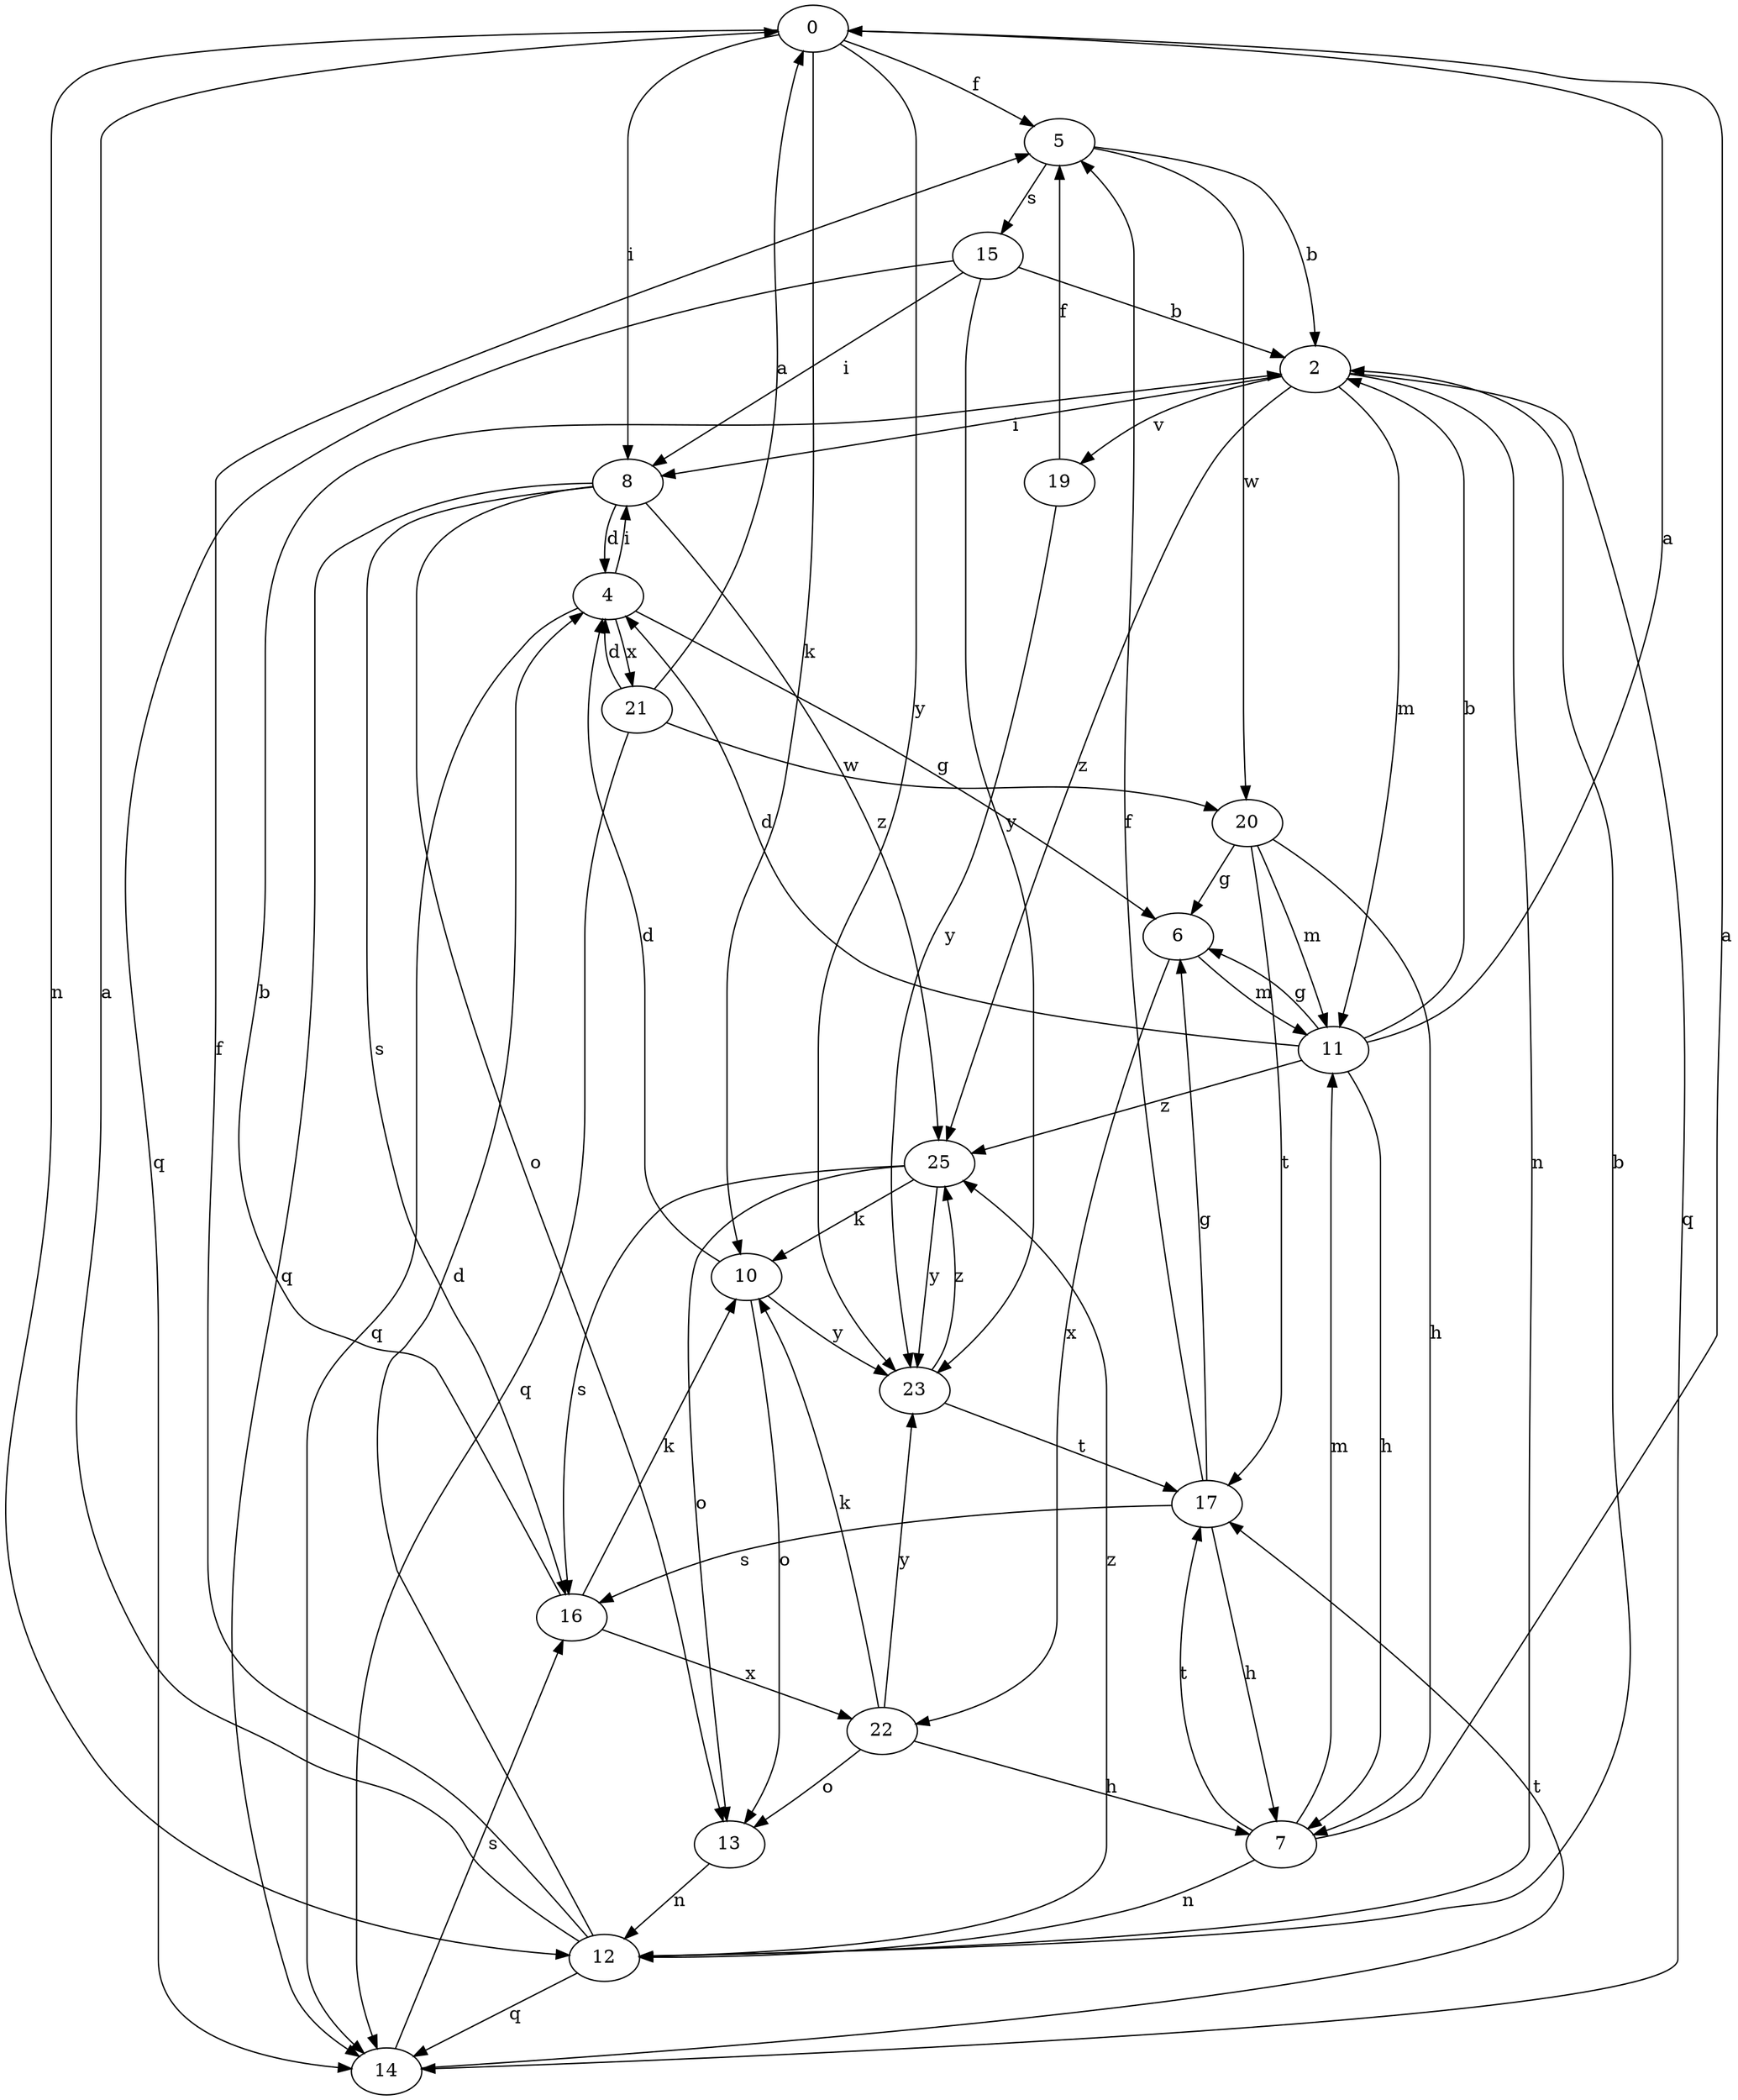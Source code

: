 strict digraph  {
0;
2;
4;
5;
6;
7;
8;
10;
11;
12;
13;
14;
15;
16;
17;
19;
20;
21;
22;
23;
25;
0 -> 5  [label=f];
0 -> 8  [label=i];
0 -> 10  [label=k];
0 -> 12  [label=n];
0 -> 23  [label=y];
2 -> 8  [label=i];
2 -> 11  [label=m];
2 -> 12  [label=n];
2 -> 14  [label=q];
2 -> 19  [label=v];
2 -> 25  [label=z];
4 -> 6  [label=g];
4 -> 8  [label=i];
4 -> 14  [label=q];
4 -> 21  [label=x];
5 -> 2  [label=b];
5 -> 15  [label=s];
5 -> 20  [label=w];
6 -> 11  [label=m];
6 -> 22  [label=x];
7 -> 0  [label=a];
7 -> 11  [label=m];
7 -> 12  [label=n];
7 -> 17  [label=t];
8 -> 4  [label=d];
8 -> 13  [label=o];
8 -> 14  [label=q];
8 -> 16  [label=s];
8 -> 25  [label=z];
10 -> 4  [label=d];
10 -> 13  [label=o];
10 -> 23  [label=y];
11 -> 0  [label=a];
11 -> 2  [label=b];
11 -> 4  [label=d];
11 -> 6  [label=g];
11 -> 7  [label=h];
11 -> 25  [label=z];
12 -> 0  [label=a];
12 -> 2  [label=b];
12 -> 4  [label=d];
12 -> 5  [label=f];
12 -> 14  [label=q];
12 -> 25  [label=z];
13 -> 12  [label=n];
14 -> 16  [label=s];
14 -> 17  [label=t];
15 -> 2  [label=b];
15 -> 8  [label=i];
15 -> 14  [label=q];
15 -> 23  [label=y];
16 -> 2  [label=b];
16 -> 10  [label=k];
16 -> 22  [label=x];
17 -> 5  [label=f];
17 -> 6  [label=g];
17 -> 7  [label=h];
17 -> 16  [label=s];
19 -> 5  [label=f];
19 -> 23  [label=y];
20 -> 6  [label=g];
20 -> 7  [label=h];
20 -> 11  [label=m];
20 -> 17  [label=t];
21 -> 0  [label=a];
21 -> 4  [label=d];
21 -> 14  [label=q];
21 -> 20  [label=w];
22 -> 7  [label=h];
22 -> 10  [label=k];
22 -> 13  [label=o];
22 -> 23  [label=y];
23 -> 17  [label=t];
23 -> 25  [label=z];
25 -> 10  [label=k];
25 -> 13  [label=o];
25 -> 16  [label=s];
25 -> 23  [label=y];
}

